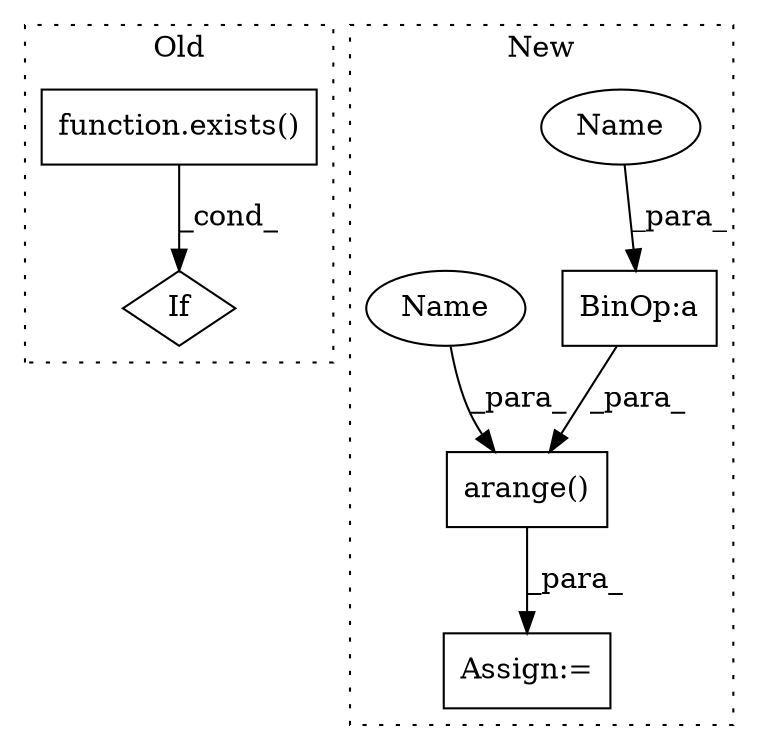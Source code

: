 digraph G {
subgraph cluster0 {
1 [label="function.exists()" a="75" s="1474,1492" l="7,1" shape="box"];
3 [label="If" a="96" s="1471" l="3" shape="diamond"];
label = "Old";
style="dotted";
}
subgraph cluster1 {
2 [label="arange()" a="75" s="1787,1843" l="13,18" shape="box"];
4 [label="BinOp:a" a="82" s="1828" l="3" shape="box"];
5 [label="Assign:=" a="68" s="1784" l="3" shape="box"];
6 [label="Name" a="87" s="1815" l="13" shape="ellipse"];
7 [label="Name" a="87" s="1800" l="13" shape="ellipse"];
label = "New";
style="dotted";
}
1 -> 3 [label="_cond_"];
2 -> 5 [label="_para_"];
4 -> 2 [label="_para_"];
6 -> 4 [label="_para_"];
7 -> 2 [label="_para_"];
}